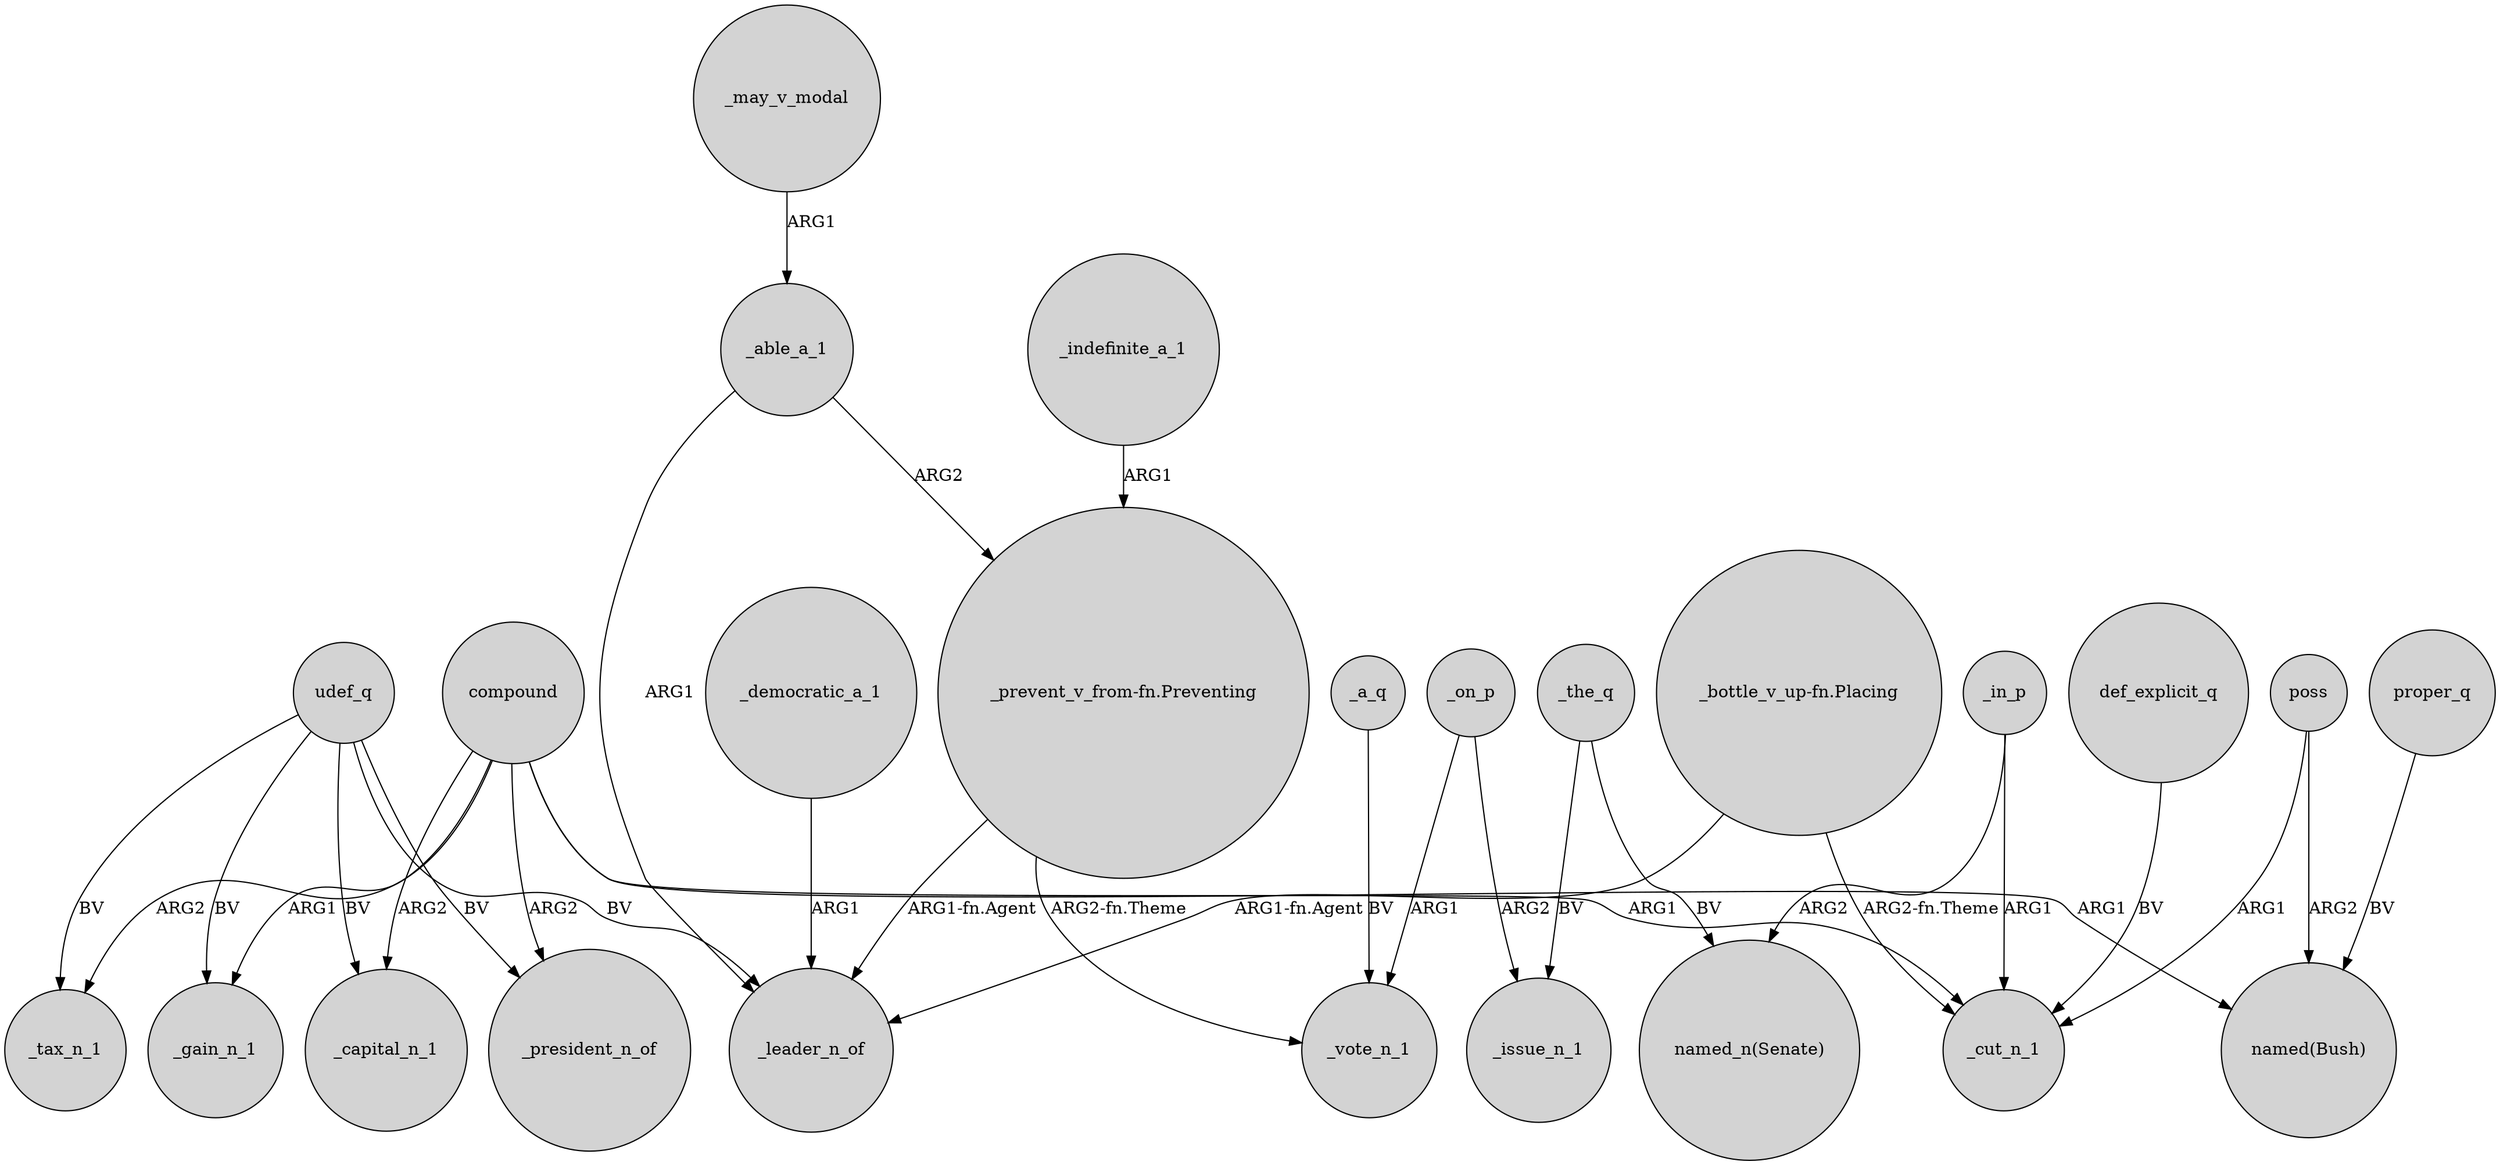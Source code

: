digraph {
	node [shape=circle style=filled]
	compound -> _president_n_of [label=ARG2]
	compound -> _capital_n_1 [label=ARG2]
	"_prevent_v_from-fn.Preventing" -> _vote_n_1 [label="ARG2-fn.Theme"]
	"_bottle_v_up-fn.Placing" -> _cut_n_1 [label="ARG2-fn.Theme"]
	udef_q -> _gain_n_1 [label=BV]
	_on_p -> _vote_n_1 [label=ARG1]
	_in_p -> _cut_n_1 [label=ARG1]
	"_bottle_v_up-fn.Placing" -> _leader_n_of [label="ARG1-fn.Agent"]
	compound -> "named(Bush)" [label=ARG1]
	poss -> "named(Bush)" [label=ARG2]
	_in_p -> "named_n(Senate)" [label=ARG2]
	_the_q -> _issue_n_1 [label=BV]
	_able_a_1 -> _leader_n_of [label=ARG1]
	"_prevent_v_from-fn.Preventing" -> _leader_n_of [label="ARG1-fn.Agent"]
	udef_q -> _tax_n_1 [label=BV]
	_on_p -> _issue_n_1 [label=ARG2]
	_indefinite_a_1 -> "_prevent_v_from-fn.Preventing" [label=ARG1]
	_the_q -> "named_n(Senate)" [label=BV]
	udef_q -> _president_n_of [label=BV]
	compound -> _cut_n_1 [label=ARG1]
	_democratic_a_1 -> _leader_n_of [label=ARG1]
	proper_q -> "named(Bush)" [label=BV]
	_a_q -> _vote_n_1 [label=BV]
	compound -> _gain_n_1 [label=ARG1]
	_able_a_1 -> "_prevent_v_from-fn.Preventing" [label=ARG2]
	def_explicit_q -> _cut_n_1 [label=BV]
	compound -> _tax_n_1 [label=ARG2]
	poss -> _cut_n_1 [label=ARG1]
	_may_v_modal -> _able_a_1 [label=ARG1]
	udef_q -> _leader_n_of [label=BV]
	udef_q -> _capital_n_1 [label=BV]
}
